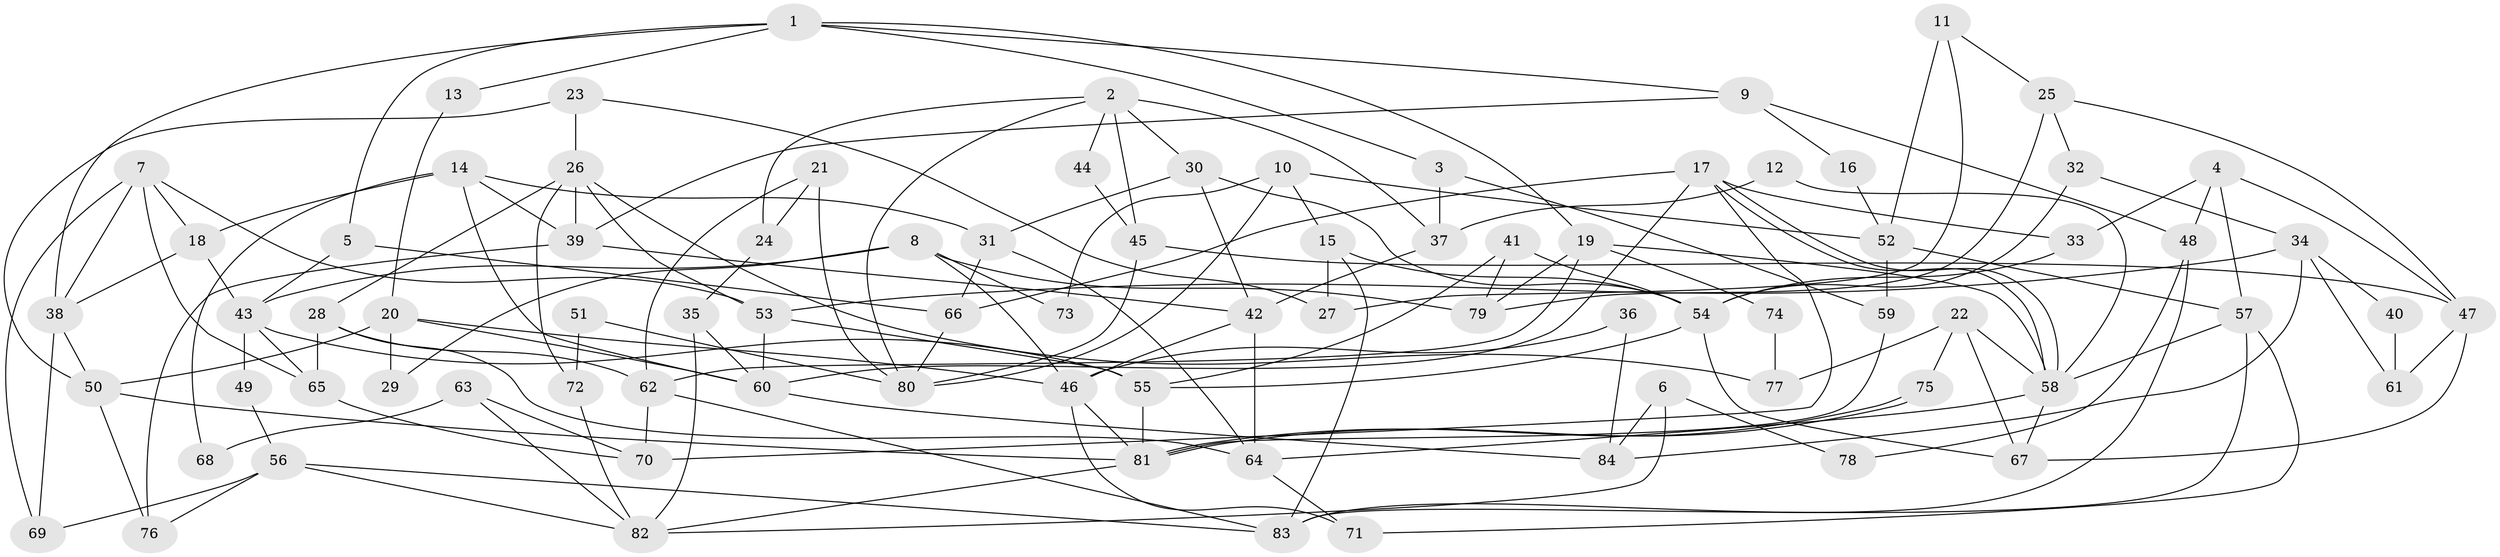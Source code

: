 // coarse degree distribution, {8: 0.04, 7: 0.18, 4: 0.06, 5: 0.2, 2: 0.14, 9: 0.06, 6: 0.16, 3: 0.14, 1: 0.02}
// Generated by graph-tools (version 1.1) at 2025/41/03/06/25 10:41:57]
// undirected, 84 vertices, 168 edges
graph export_dot {
graph [start="1"]
  node [color=gray90,style=filled];
  1;
  2;
  3;
  4;
  5;
  6;
  7;
  8;
  9;
  10;
  11;
  12;
  13;
  14;
  15;
  16;
  17;
  18;
  19;
  20;
  21;
  22;
  23;
  24;
  25;
  26;
  27;
  28;
  29;
  30;
  31;
  32;
  33;
  34;
  35;
  36;
  37;
  38;
  39;
  40;
  41;
  42;
  43;
  44;
  45;
  46;
  47;
  48;
  49;
  50;
  51;
  52;
  53;
  54;
  55;
  56;
  57;
  58;
  59;
  60;
  61;
  62;
  63;
  64;
  65;
  66;
  67;
  68;
  69;
  70;
  71;
  72;
  73;
  74;
  75;
  76;
  77;
  78;
  79;
  80;
  81;
  82;
  83;
  84;
  1 -- 5;
  1 -- 19;
  1 -- 3;
  1 -- 9;
  1 -- 13;
  1 -- 38;
  2 -- 24;
  2 -- 30;
  2 -- 37;
  2 -- 44;
  2 -- 45;
  2 -- 80;
  3 -- 37;
  3 -- 59;
  4 -- 48;
  4 -- 33;
  4 -- 47;
  4 -- 57;
  5 -- 43;
  5 -- 66;
  6 -- 84;
  6 -- 82;
  6 -- 78;
  7 -- 53;
  7 -- 38;
  7 -- 18;
  7 -- 65;
  7 -- 69;
  8 -- 46;
  8 -- 43;
  8 -- 29;
  8 -- 73;
  8 -- 79;
  9 -- 39;
  9 -- 16;
  9 -- 48;
  10 -- 80;
  10 -- 52;
  10 -- 15;
  10 -- 73;
  11 -- 25;
  11 -- 52;
  11 -- 27;
  12 -- 37;
  12 -- 58;
  13 -- 20;
  14 -- 18;
  14 -- 60;
  14 -- 31;
  14 -- 39;
  14 -- 68;
  15 -- 27;
  15 -- 54;
  15 -- 83;
  16 -- 52;
  17 -- 58;
  17 -- 58;
  17 -- 70;
  17 -- 33;
  17 -- 60;
  17 -- 66;
  18 -- 38;
  18 -- 43;
  19 -- 58;
  19 -- 79;
  19 -- 62;
  19 -- 74;
  20 -- 60;
  20 -- 46;
  20 -- 29;
  20 -- 50;
  21 -- 62;
  21 -- 80;
  21 -- 24;
  22 -- 58;
  22 -- 67;
  22 -- 75;
  22 -- 77;
  23 -- 26;
  23 -- 50;
  23 -- 27;
  24 -- 35;
  25 -- 79;
  25 -- 47;
  25 -- 32;
  26 -- 39;
  26 -- 28;
  26 -- 53;
  26 -- 72;
  26 -- 77;
  28 -- 62;
  28 -- 64;
  28 -- 65;
  30 -- 54;
  30 -- 31;
  30 -- 42;
  31 -- 66;
  31 -- 64;
  32 -- 54;
  32 -- 34;
  33 -- 54;
  34 -- 53;
  34 -- 40;
  34 -- 61;
  34 -- 84;
  35 -- 82;
  35 -- 60;
  36 -- 84;
  36 -- 46;
  37 -- 42;
  38 -- 50;
  38 -- 69;
  39 -- 76;
  39 -- 42;
  40 -- 61;
  41 -- 54;
  41 -- 55;
  41 -- 79;
  42 -- 46;
  42 -- 64;
  43 -- 65;
  43 -- 49;
  43 -- 55;
  44 -- 45;
  45 -- 47;
  45 -- 80;
  46 -- 71;
  46 -- 81;
  47 -- 67;
  47 -- 61;
  48 -- 83;
  48 -- 78;
  49 -- 56;
  50 -- 81;
  50 -- 76;
  51 -- 72;
  51 -- 80;
  52 -- 57;
  52 -- 59;
  53 -- 55;
  53 -- 60;
  54 -- 55;
  54 -- 67;
  55 -- 81;
  56 -- 69;
  56 -- 83;
  56 -- 76;
  56 -- 82;
  57 -- 58;
  57 -- 71;
  57 -- 83;
  58 -- 64;
  58 -- 67;
  59 -- 81;
  60 -- 84;
  62 -- 83;
  62 -- 70;
  63 -- 82;
  63 -- 70;
  63 -- 68;
  64 -- 71;
  65 -- 70;
  66 -- 80;
  72 -- 82;
  74 -- 77;
  75 -- 81;
  75 -- 81;
  81 -- 82;
}
